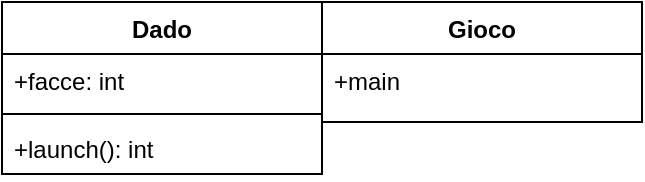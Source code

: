 <mxfile version="21.5.0" type="device">
  <diagram name="Pagina-1" id="GGa3zK38R2faFTyLfPvh">
    <mxGraphModel dx="1259" dy="708" grid="1" gridSize="10" guides="1" tooltips="1" connect="1" arrows="1" fold="1" page="1" pageScale="1" pageWidth="827" pageHeight="1169" math="0" shadow="0">
      <root>
        <mxCell id="0" />
        <mxCell id="1" parent="0" />
        <mxCell id="WTxTJbLLQNE-a-u8u06G-1" value="Dado" style="swimlane;fontStyle=1;align=center;verticalAlign=top;childLayout=stackLayout;horizontal=1;startSize=26;horizontalStack=0;resizeParent=1;resizeParentMax=0;resizeLast=0;collapsible=1;marginBottom=0;whiteSpace=wrap;html=1;" vertex="1" parent="1">
          <mxGeometry x="330" y="360" width="160" height="86" as="geometry" />
        </mxCell>
        <mxCell id="WTxTJbLLQNE-a-u8u06G-2" value="+facce: int" style="text;strokeColor=none;fillColor=none;align=left;verticalAlign=top;spacingLeft=4;spacingRight=4;overflow=hidden;rotatable=0;points=[[0,0.5],[1,0.5]];portConstraint=eastwest;whiteSpace=wrap;html=1;" vertex="1" parent="WTxTJbLLQNE-a-u8u06G-1">
          <mxGeometry y="26" width="160" height="26" as="geometry" />
        </mxCell>
        <mxCell id="WTxTJbLLQNE-a-u8u06G-3" value="" style="line;strokeWidth=1;fillColor=none;align=left;verticalAlign=middle;spacingTop=-1;spacingLeft=3;spacingRight=3;rotatable=0;labelPosition=right;points=[];portConstraint=eastwest;strokeColor=inherit;" vertex="1" parent="WTxTJbLLQNE-a-u8u06G-1">
          <mxGeometry y="52" width="160" height="8" as="geometry" />
        </mxCell>
        <mxCell id="WTxTJbLLQNE-a-u8u06G-4" value="+launch(): int" style="text;strokeColor=none;fillColor=none;align=left;verticalAlign=top;spacingLeft=4;spacingRight=4;overflow=hidden;rotatable=0;points=[[0,0.5],[1,0.5]];portConstraint=eastwest;whiteSpace=wrap;html=1;" vertex="1" parent="WTxTJbLLQNE-a-u8u06G-1">
          <mxGeometry y="60" width="160" height="26" as="geometry" />
        </mxCell>
        <mxCell id="WTxTJbLLQNE-a-u8u06G-9" value="Gioco" style="swimlane;fontStyle=1;align=center;verticalAlign=top;childLayout=stackLayout;horizontal=1;startSize=26;horizontalStack=0;resizeParent=1;resizeParentMax=0;resizeLast=0;collapsible=1;marginBottom=0;whiteSpace=wrap;html=1;" vertex="1" parent="1">
          <mxGeometry x="490" y="360" width="160" height="60" as="geometry" />
        </mxCell>
        <mxCell id="WTxTJbLLQNE-a-u8u06G-12" value="+main" style="text;strokeColor=none;fillColor=none;align=left;verticalAlign=top;spacingLeft=4;spacingRight=4;overflow=hidden;rotatable=0;points=[[0,0.5],[1,0.5]];portConstraint=eastwest;whiteSpace=wrap;html=1;" vertex="1" parent="WTxTJbLLQNE-a-u8u06G-9">
          <mxGeometry y="26" width="160" height="34" as="geometry" />
        </mxCell>
      </root>
    </mxGraphModel>
  </diagram>
</mxfile>
